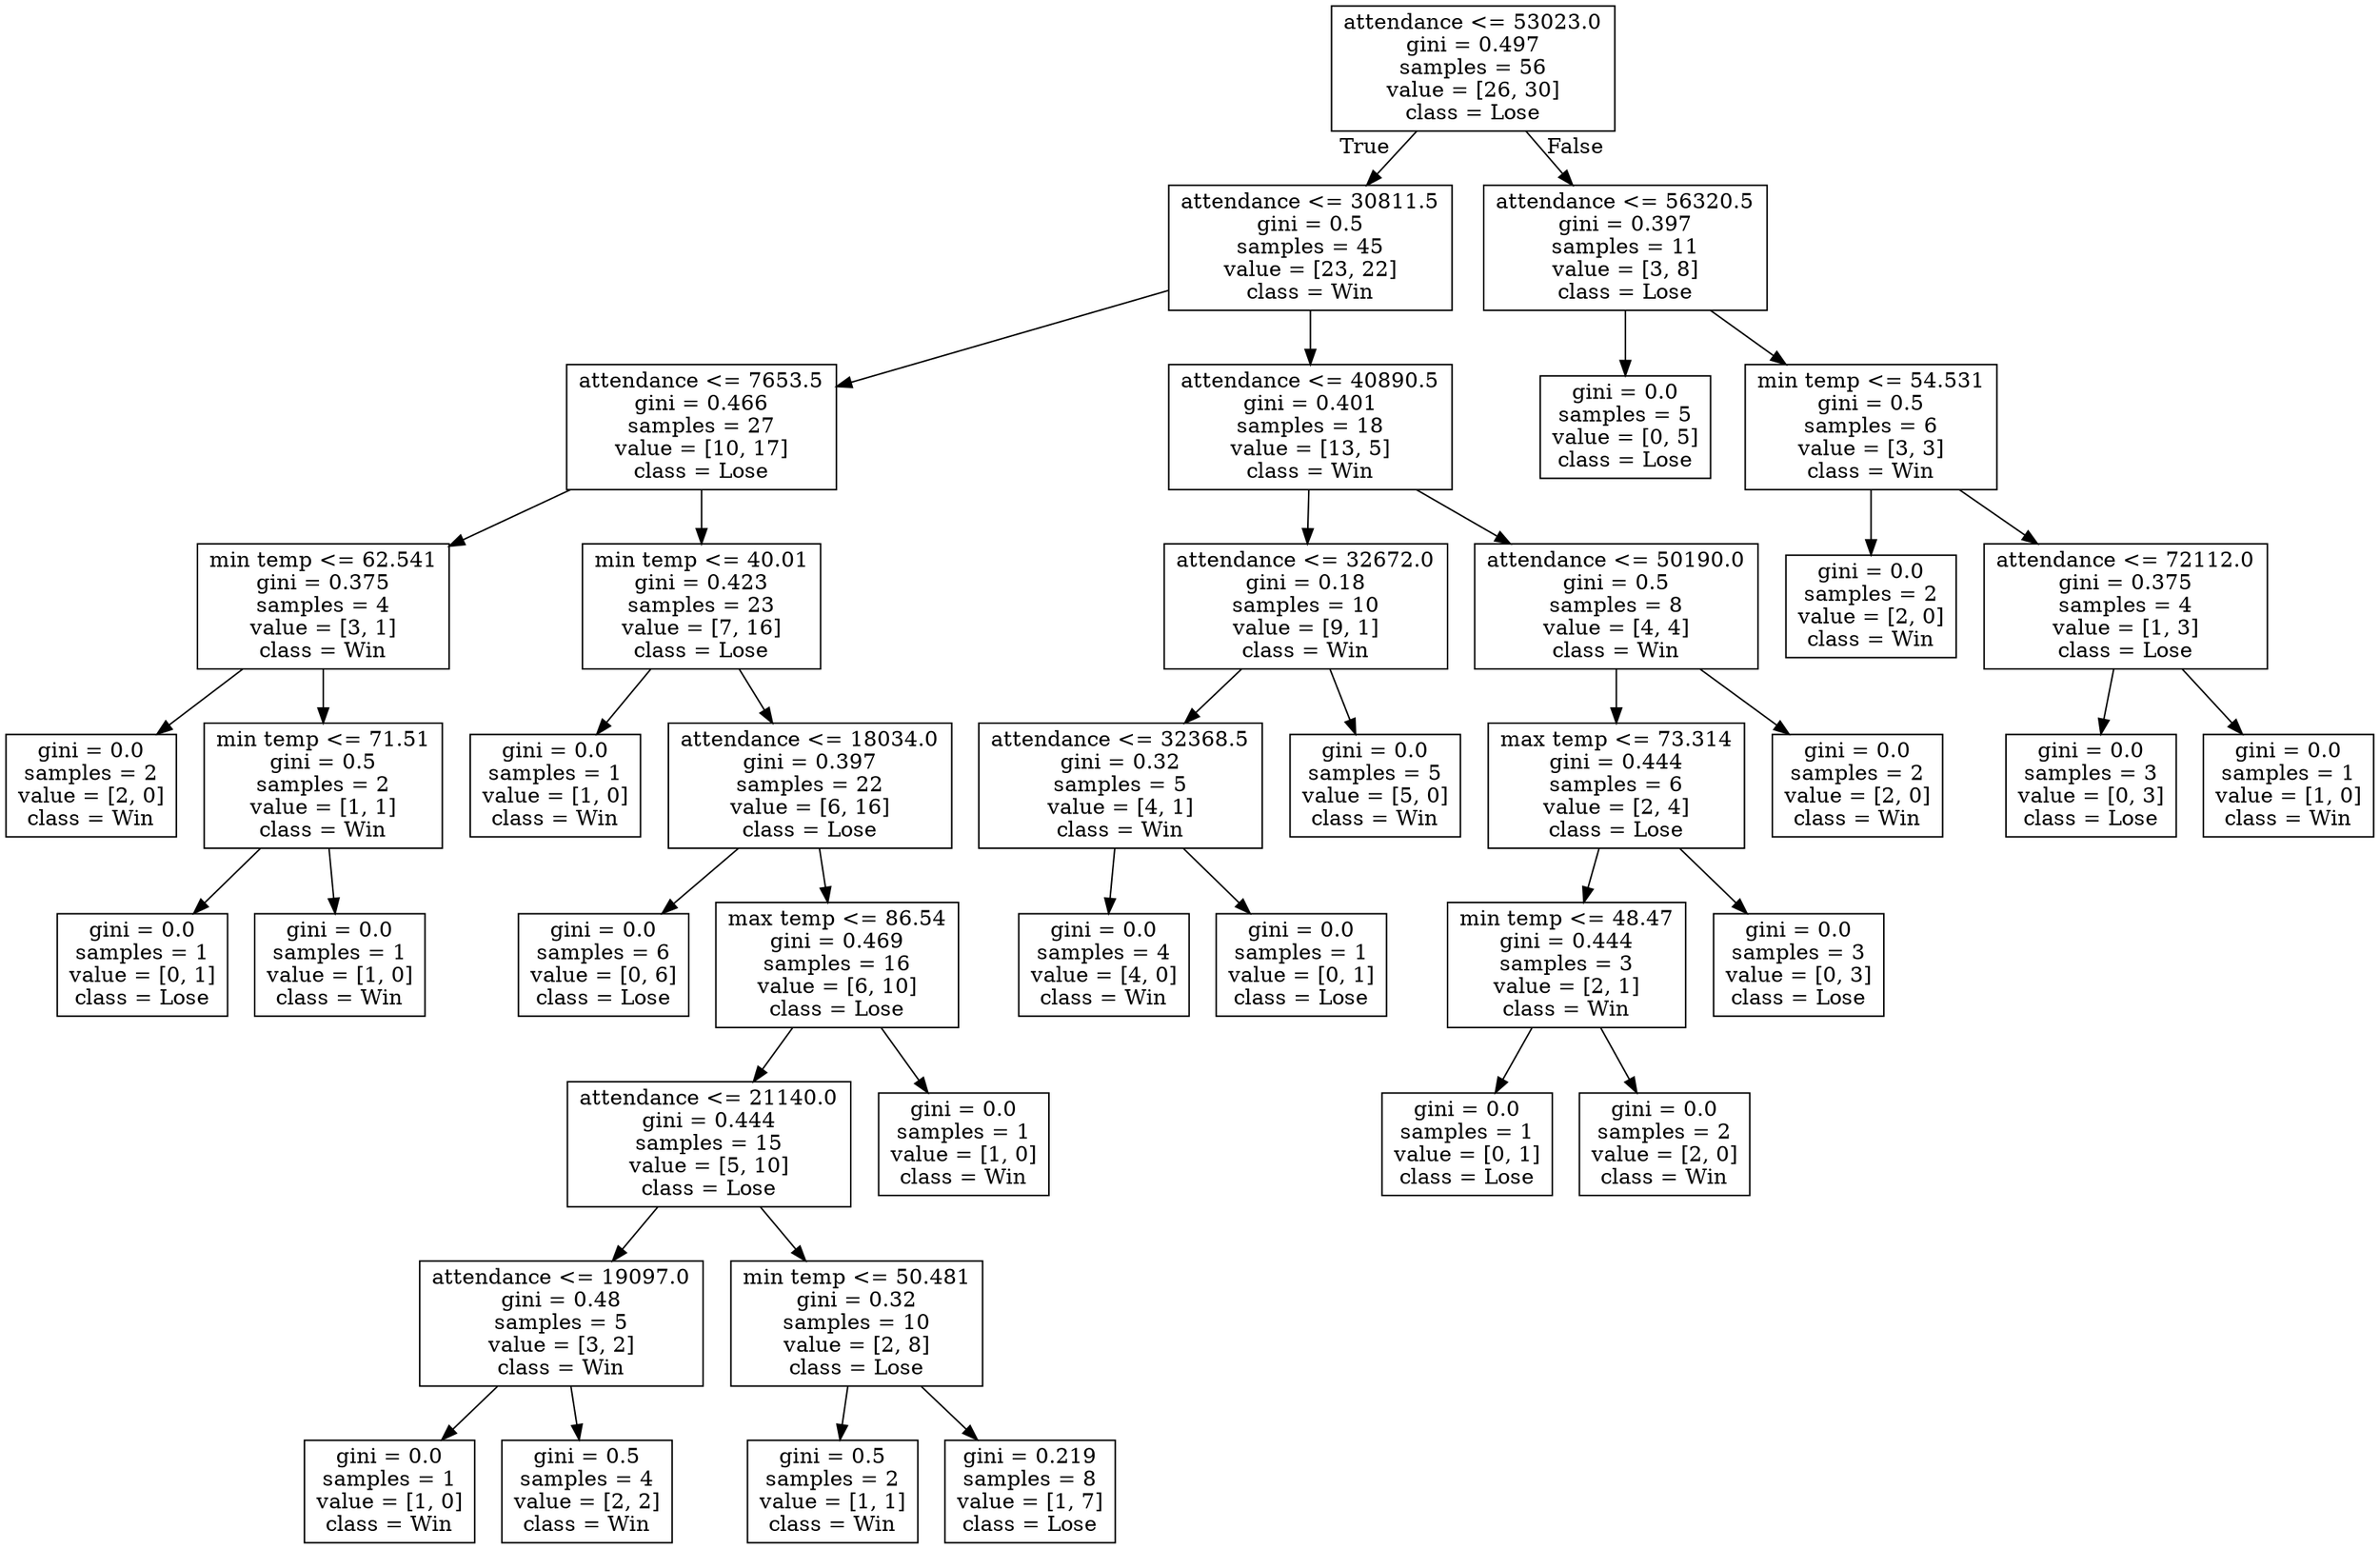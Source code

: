 digraph Tree {
node [shape=box] ;
0 [label="attendance <= 53023.0\ngini = 0.497\nsamples = 56\nvalue = [26, 30]\nclass = Lose"] ;
1 [label="attendance <= 30811.5\ngini = 0.5\nsamples = 45\nvalue = [23, 22]\nclass = Win"] ;
0 -> 1 [labeldistance=2.5, labelangle=45, headlabel="True"] ;
2 [label="attendance <= 7653.5\ngini = 0.466\nsamples = 27\nvalue = [10, 17]\nclass = Lose"] ;
1 -> 2 ;
3 [label="min temp <= 62.541\ngini = 0.375\nsamples = 4\nvalue = [3, 1]\nclass = Win"] ;
2 -> 3 ;
4 [label="gini = 0.0\nsamples = 2\nvalue = [2, 0]\nclass = Win"] ;
3 -> 4 ;
5 [label="min temp <= 71.51\ngini = 0.5\nsamples = 2\nvalue = [1, 1]\nclass = Win"] ;
3 -> 5 ;
6 [label="gini = 0.0\nsamples = 1\nvalue = [0, 1]\nclass = Lose"] ;
5 -> 6 ;
7 [label="gini = 0.0\nsamples = 1\nvalue = [1, 0]\nclass = Win"] ;
5 -> 7 ;
8 [label="min temp <= 40.01\ngini = 0.423\nsamples = 23\nvalue = [7, 16]\nclass = Lose"] ;
2 -> 8 ;
9 [label="gini = 0.0\nsamples = 1\nvalue = [1, 0]\nclass = Win"] ;
8 -> 9 ;
10 [label="attendance <= 18034.0\ngini = 0.397\nsamples = 22\nvalue = [6, 16]\nclass = Lose"] ;
8 -> 10 ;
11 [label="gini = 0.0\nsamples = 6\nvalue = [0, 6]\nclass = Lose"] ;
10 -> 11 ;
12 [label="max temp <= 86.54\ngini = 0.469\nsamples = 16\nvalue = [6, 10]\nclass = Lose"] ;
10 -> 12 ;
13 [label="attendance <= 21140.0\ngini = 0.444\nsamples = 15\nvalue = [5, 10]\nclass = Lose"] ;
12 -> 13 ;
14 [label="attendance <= 19097.0\ngini = 0.48\nsamples = 5\nvalue = [3, 2]\nclass = Win"] ;
13 -> 14 ;
15 [label="gini = 0.0\nsamples = 1\nvalue = [1, 0]\nclass = Win"] ;
14 -> 15 ;
16 [label="gini = 0.5\nsamples = 4\nvalue = [2, 2]\nclass = Win"] ;
14 -> 16 ;
17 [label="min temp <= 50.481\ngini = 0.32\nsamples = 10\nvalue = [2, 8]\nclass = Lose"] ;
13 -> 17 ;
18 [label="gini = 0.5\nsamples = 2\nvalue = [1, 1]\nclass = Win"] ;
17 -> 18 ;
19 [label="gini = 0.219\nsamples = 8\nvalue = [1, 7]\nclass = Lose"] ;
17 -> 19 ;
20 [label="gini = 0.0\nsamples = 1\nvalue = [1, 0]\nclass = Win"] ;
12 -> 20 ;
21 [label="attendance <= 40890.5\ngini = 0.401\nsamples = 18\nvalue = [13, 5]\nclass = Win"] ;
1 -> 21 ;
22 [label="attendance <= 32672.0\ngini = 0.18\nsamples = 10\nvalue = [9, 1]\nclass = Win"] ;
21 -> 22 ;
23 [label="attendance <= 32368.5\ngini = 0.32\nsamples = 5\nvalue = [4, 1]\nclass = Win"] ;
22 -> 23 ;
24 [label="gini = 0.0\nsamples = 4\nvalue = [4, 0]\nclass = Win"] ;
23 -> 24 ;
25 [label="gini = 0.0\nsamples = 1\nvalue = [0, 1]\nclass = Lose"] ;
23 -> 25 ;
26 [label="gini = 0.0\nsamples = 5\nvalue = [5, 0]\nclass = Win"] ;
22 -> 26 ;
27 [label="attendance <= 50190.0\ngini = 0.5\nsamples = 8\nvalue = [4, 4]\nclass = Win"] ;
21 -> 27 ;
28 [label="max temp <= 73.314\ngini = 0.444\nsamples = 6\nvalue = [2, 4]\nclass = Lose"] ;
27 -> 28 ;
29 [label="min temp <= 48.47\ngini = 0.444\nsamples = 3\nvalue = [2, 1]\nclass = Win"] ;
28 -> 29 ;
30 [label="gini = 0.0\nsamples = 1\nvalue = [0, 1]\nclass = Lose"] ;
29 -> 30 ;
31 [label="gini = 0.0\nsamples = 2\nvalue = [2, 0]\nclass = Win"] ;
29 -> 31 ;
32 [label="gini = 0.0\nsamples = 3\nvalue = [0, 3]\nclass = Lose"] ;
28 -> 32 ;
33 [label="gini = 0.0\nsamples = 2\nvalue = [2, 0]\nclass = Win"] ;
27 -> 33 ;
34 [label="attendance <= 56320.5\ngini = 0.397\nsamples = 11\nvalue = [3, 8]\nclass = Lose"] ;
0 -> 34 [labeldistance=2.5, labelangle=-45, headlabel="False"] ;
35 [label="gini = 0.0\nsamples = 5\nvalue = [0, 5]\nclass = Lose"] ;
34 -> 35 ;
36 [label="min temp <= 54.531\ngini = 0.5\nsamples = 6\nvalue = [3, 3]\nclass = Win"] ;
34 -> 36 ;
37 [label="gini = 0.0\nsamples = 2\nvalue = [2, 0]\nclass = Win"] ;
36 -> 37 ;
38 [label="attendance <= 72112.0\ngini = 0.375\nsamples = 4\nvalue = [1, 3]\nclass = Lose"] ;
36 -> 38 ;
39 [label="gini = 0.0\nsamples = 3\nvalue = [0, 3]\nclass = Lose"] ;
38 -> 39 ;
40 [label="gini = 0.0\nsamples = 1\nvalue = [1, 0]\nclass = Win"] ;
38 -> 40 ;
}